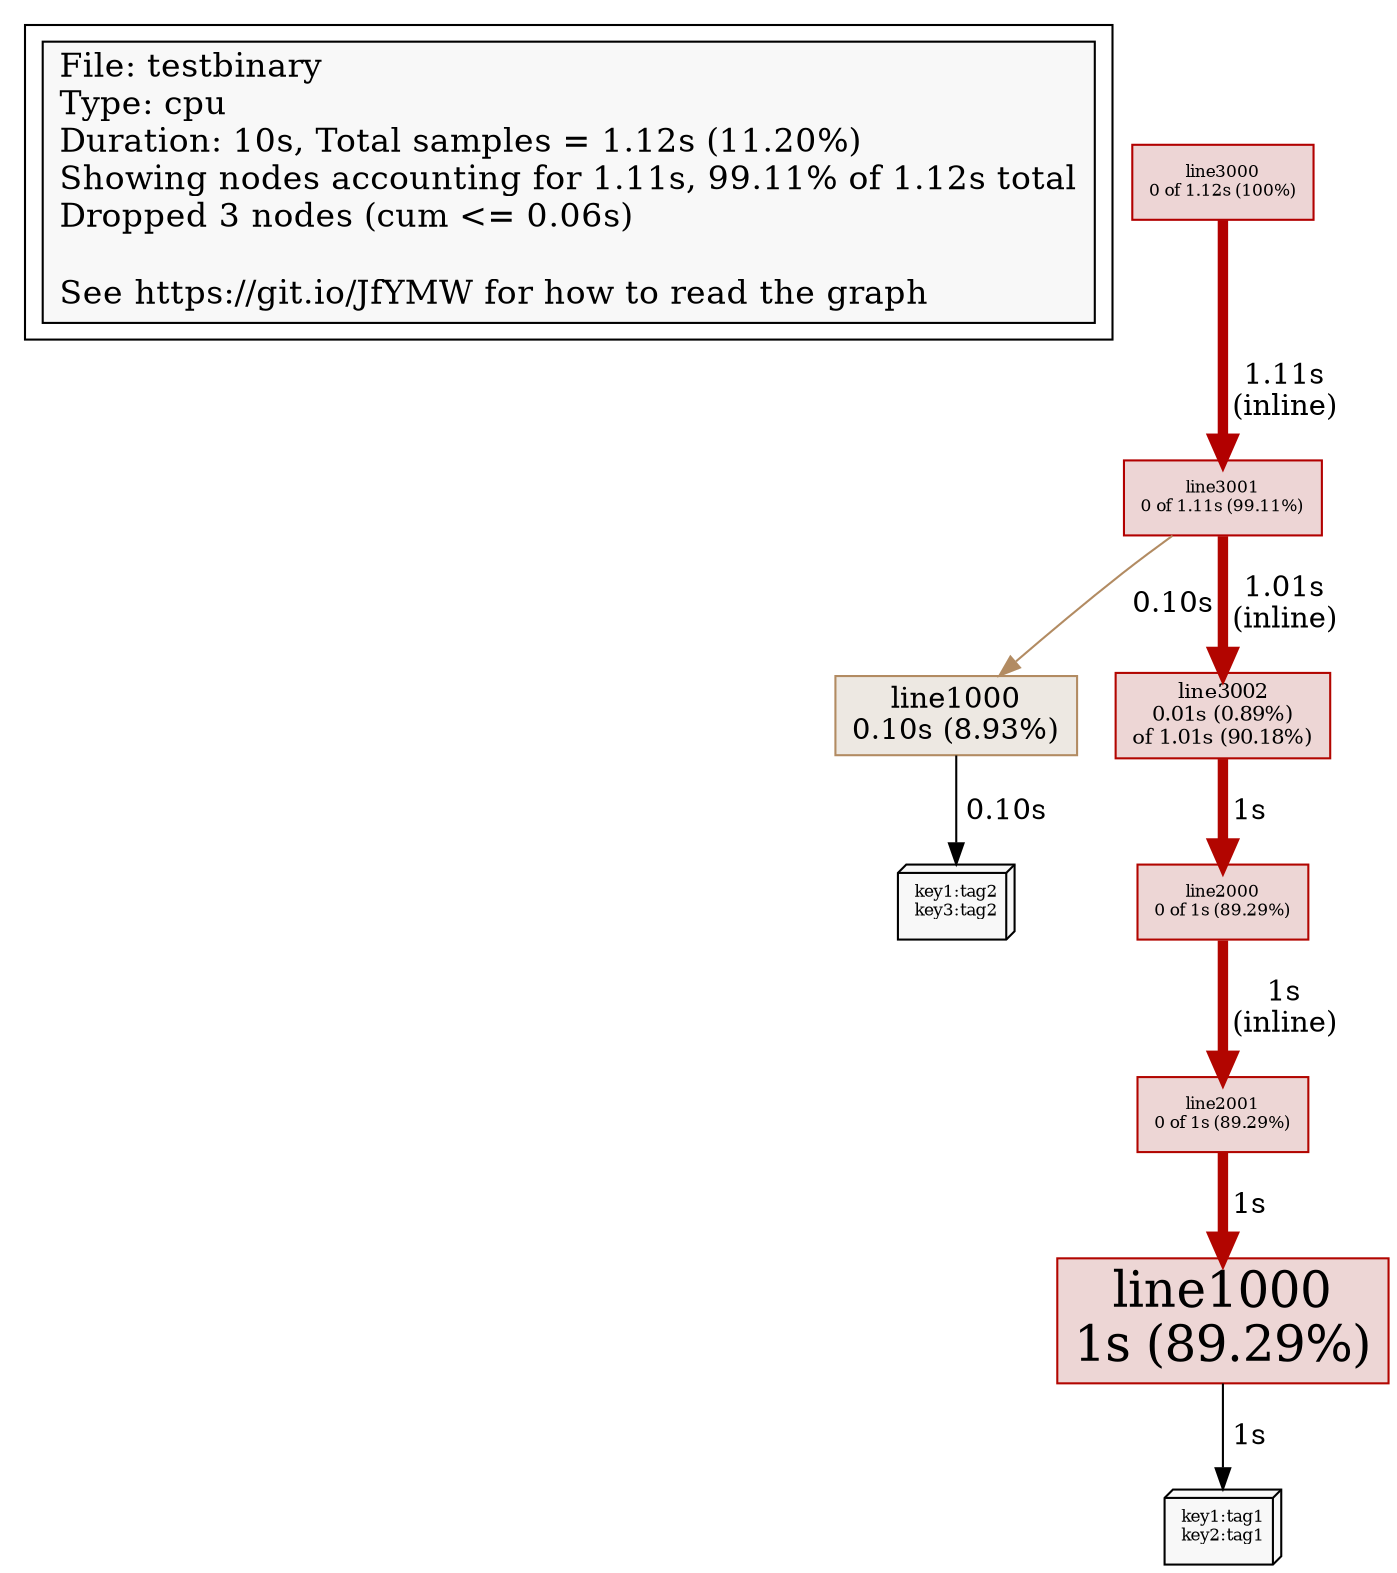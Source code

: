 digraph "testbinary" {
node [style=filled fillcolor="#f8f8f8"]
subgraph cluster_L { "File: testbinary" [shape=box fontsize=16 label="File: testbinary\lType: cpu\lDuration: 10s, Total samples = 1.12s (11.20%)\lShowing nodes accounting for 1.11s, 99.11% of 1.12s total\lDropped 3 nodes (cum <= 0.06s)\l\lSee https://git.io/JfYMW for how to read the graph\l" tooltip="testbinary"] }
N1 [label="line1000\n1s (89.29%)" id="node1" fontsize=24 shape=box tooltip="line1000 (1s)" color="#b20500" fillcolor="#edd6d5"]
N1_0 [label = "key1:tag1\nkey2:tag1" id="N1_0" fontsize=8 shape=box3d tooltip="1s"]
N1 -> N1_0 [label=" 1s" weight=100 tooltip="1s" labeltooltip="1s"]
N2 [label="line3000\n0 of 1.12s (100%)" id="node2" fontsize=8 shape=box tooltip="line3000 (1.12s)" color="#b20000" fillcolor="#edd5d5"]
N3 [label="line3001\n0 of 1.11s (99.11%)" id="node3" fontsize=8 shape=box tooltip="line3001 (1.11s)" color="#b20000" fillcolor="#edd5d5"]
N4 [label="line1000\n0.10s (8.93%)" id="node4" fontsize=14 shape=box tooltip="line1000 (0.10s)" color="#b28b62" fillcolor="#ede8e2"]
N4_0 [label = "key1:tag2\nkey3:tag2" id="N4_0" fontsize=8 shape=box3d tooltip="0.10s"]
N4 -> N4_0 [label=" 0.10s" weight=100 tooltip="0.10s" labeltooltip="0.10s"]
N5 [label="line3002\n0.01s (0.89%)\nof 1.01s (90.18%)" id="node5" fontsize=10 shape=box tooltip="line3002 (1.01s)" color="#b20500" fillcolor="#edd6d5"]
N6 [label="line2000\n0 of 1s (89.29%)" id="node6" fontsize=8 shape=box tooltip="line2000 (1s)" color="#b20500" fillcolor="#edd6d5"]
N7 [label="line2001\n0 of 1s (89.29%)" id="node7" fontsize=8 shape=box tooltip="line2001 (1s)" color="#b20500" fillcolor="#edd6d5"]
N2 -> N3 [label=" 1.11s\n (inline)" weight=100 penwidth=5 color="#b20000" tooltip="line3000 -> line3001 (1.11s)" labeltooltip="line3000 -> line3001 (1.11s)"]
N3 -> N5 [label=" 1.01s\n (inline)" weight=91 penwidth=5 color="#b20500" tooltip="line3001 -> line3002 (1.01s)" labeltooltip="line3001 -> line3002 (1.01s)"]
N6 -> N7 [label=" 1s\n (inline)" weight=90 penwidth=5 color="#b20500" tooltip="line2000 -> line2001 (1s)" labeltooltip="line2000 -> line2001 (1s)"]
N7 -> N1 [label=" 1s" weight=90 penwidth=5 color="#b20500" tooltip="line2001 -> line1000 (1s)" labeltooltip="line2001 -> line1000 (1s)"]
N5 -> N6 [label=" 1s" weight=90 penwidth=5 color="#b20500" tooltip="line3002 -> line2000 (1s)" labeltooltip="line3002 -> line2000 (1s)"]
N3 -> N4 [label=" 0.10s" weight=9 color="#b28b62" tooltip="line3001 -> line1000 (0.10s)" labeltooltip="line3001 -> line1000 (0.10s)"]
}
